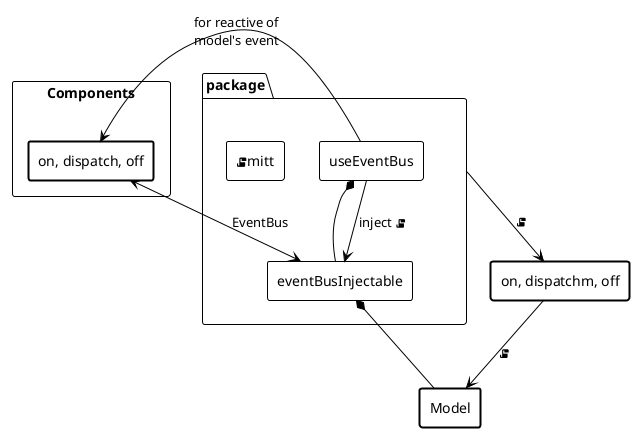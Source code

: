 @startuml
!theme plain

rectangle Components as component {
  rectangle "on, dispatch, off" as component_listeners #line.bold {
  }
}

package package {
  rectangle eventBusInjectable as injectable {
  }
  rectangle useEventBus as hook {
  }
  rectangle <&script>mitt {
  }
}
rectangle Model as model #line.bold {
}
rectangle "on, dispatchm, off" as raw_listeners #line.bold {
}

component_listeners <- hook : for reactive of\nmodel's event
injectable *-- model
hook *-- injectable
hook -u-> injectable : inject <&script>
component_listeners <--> injectable : EventBus
package --> raw_listeners : <&script>
raw_listeners --> model : <&script>
@enduml